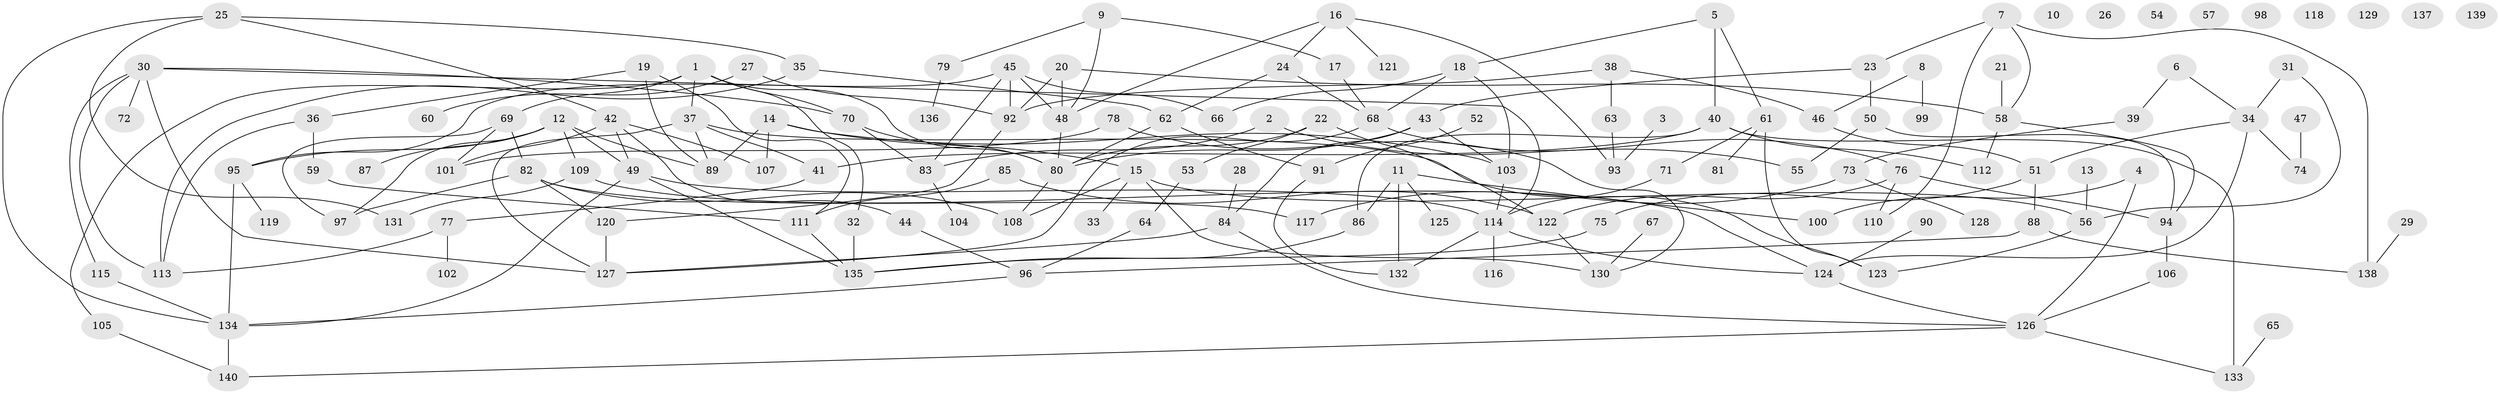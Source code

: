 // Generated by graph-tools (version 1.1) at 2025/25/03/09/25 03:25:23]
// undirected, 140 vertices, 196 edges
graph export_dot {
graph [start="1"]
  node [color=gray90,style=filled];
  1;
  2;
  3;
  4;
  5;
  6;
  7;
  8;
  9;
  10;
  11;
  12;
  13;
  14;
  15;
  16;
  17;
  18;
  19;
  20;
  21;
  22;
  23;
  24;
  25;
  26;
  27;
  28;
  29;
  30;
  31;
  32;
  33;
  34;
  35;
  36;
  37;
  38;
  39;
  40;
  41;
  42;
  43;
  44;
  45;
  46;
  47;
  48;
  49;
  50;
  51;
  52;
  53;
  54;
  55;
  56;
  57;
  58;
  59;
  60;
  61;
  62;
  63;
  64;
  65;
  66;
  67;
  68;
  69;
  70;
  71;
  72;
  73;
  74;
  75;
  76;
  77;
  78;
  79;
  80;
  81;
  82;
  83;
  84;
  85;
  86;
  87;
  88;
  89;
  90;
  91;
  92;
  93;
  94;
  95;
  96;
  97;
  98;
  99;
  100;
  101;
  102;
  103;
  104;
  105;
  106;
  107;
  108;
  109;
  110;
  111;
  112;
  113;
  114;
  115;
  116;
  117;
  118;
  119;
  120;
  121;
  122;
  123;
  124;
  125;
  126;
  127;
  128;
  129;
  130;
  131;
  132;
  133;
  134;
  135;
  136;
  137;
  138;
  139;
  140;
  1 -- 32;
  1 -- 37;
  1 -- 69;
  1 -- 70;
  1 -- 80;
  1 -- 105;
  2 -- 55;
  2 -- 83;
  3 -- 93;
  4 -- 100;
  4 -- 126;
  5 -- 18;
  5 -- 40;
  5 -- 61;
  6 -- 34;
  6 -- 39;
  7 -- 23;
  7 -- 58;
  7 -- 110;
  7 -- 138;
  8 -- 46;
  8 -- 99;
  9 -- 17;
  9 -- 48;
  9 -- 79;
  11 -- 86;
  11 -- 100;
  11 -- 125;
  11 -- 132;
  12 -- 49;
  12 -- 87;
  12 -- 89;
  12 -- 95;
  12 -- 97;
  12 -- 109;
  13 -- 56;
  14 -- 15;
  14 -- 89;
  14 -- 103;
  14 -- 107;
  15 -- 33;
  15 -- 56;
  15 -- 108;
  15 -- 130;
  16 -- 24;
  16 -- 48;
  16 -- 93;
  16 -- 121;
  17 -- 68;
  18 -- 66;
  18 -- 68;
  18 -- 103;
  19 -- 36;
  19 -- 89;
  19 -- 111;
  20 -- 48;
  20 -- 58;
  20 -- 92;
  21 -- 58;
  22 -- 53;
  22 -- 80;
  22 -- 122;
  23 -- 43;
  23 -- 50;
  24 -- 62;
  24 -- 68;
  25 -- 35;
  25 -- 42;
  25 -- 131;
  25 -- 134;
  27 -- 60;
  27 -- 92;
  28 -- 84;
  29 -- 138;
  30 -- 70;
  30 -- 72;
  30 -- 113;
  30 -- 114;
  30 -- 115;
  30 -- 127;
  31 -- 34;
  31 -- 56;
  32 -- 135;
  34 -- 51;
  34 -- 74;
  34 -- 124;
  35 -- 62;
  35 -- 113;
  36 -- 59;
  36 -- 113;
  37 -- 41;
  37 -- 89;
  37 -- 123;
  37 -- 127;
  38 -- 46;
  38 -- 63;
  38 -- 92;
  39 -- 73;
  40 -- 41;
  40 -- 86;
  40 -- 112;
  40 -- 133;
  41 -- 77;
  42 -- 44;
  42 -- 49;
  42 -- 101;
  42 -- 107;
  43 -- 80;
  43 -- 84;
  43 -- 103;
  44 -- 96;
  45 -- 48;
  45 -- 66;
  45 -- 83;
  45 -- 92;
  45 -- 95;
  46 -- 51;
  47 -- 74;
  48 -- 80;
  49 -- 114;
  49 -- 134;
  49 -- 135;
  50 -- 55;
  50 -- 94;
  51 -- 75;
  51 -- 88;
  52 -- 91;
  53 -- 64;
  56 -- 123;
  58 -- 94;
  58 -- 112;
  59 -- 111;
  61 -- 71;
  61 -- 81;
  61 -- 123;
  62 -- 80;
  62 -- 91;
  63 -- 93;
  64 -- 96;
  65 -- 133;
  67 -- 130;
  68 -- 76;
  68 -- 127;
  69 -- 82;
  69 -- 97;
  69 -- 101;
  70 -- 80;
  70 -- 83;
  71 -- 114;
  73 -- 117;
  73 -- 128;
  75 -- 135;
  76 -- 94;
  76 -- 110;
  76 -- 122;
  77 -- 102;
  77 -- 113;
  78 -- 101;
  78 -- 130;
  79 -- 136;
  80 -- 108;
  82 -- 97;
  82 -- 108;
  82 -- 117;
  82 -- 120;
  83 -- 104;
  84 -- 126;
  84 -- 127;
  85 -- 111;
  85 -- 122;
  86 -- 135;
  88 -- 96;
  88 -- 138;
  90 -- 124;
  91 -- 132;
  92 -- 120;
  94 -- 106;
  95 -- 119;
  95 -- 134;
  96 -- 134;
  103 -- 114;
  105 -- 140;
  106 -- 126;
  109 -- 124;
  109 -- 131;
  111 -- 135;
  114 -- 116;
  114 -- 124;
  114 -- 132;
  115 -- 134;
  120 -- 127;
  122 -- 130;
  124 -- 126;
  126 -- 133;
  126 -- 140;
  134 -- 140;
}

